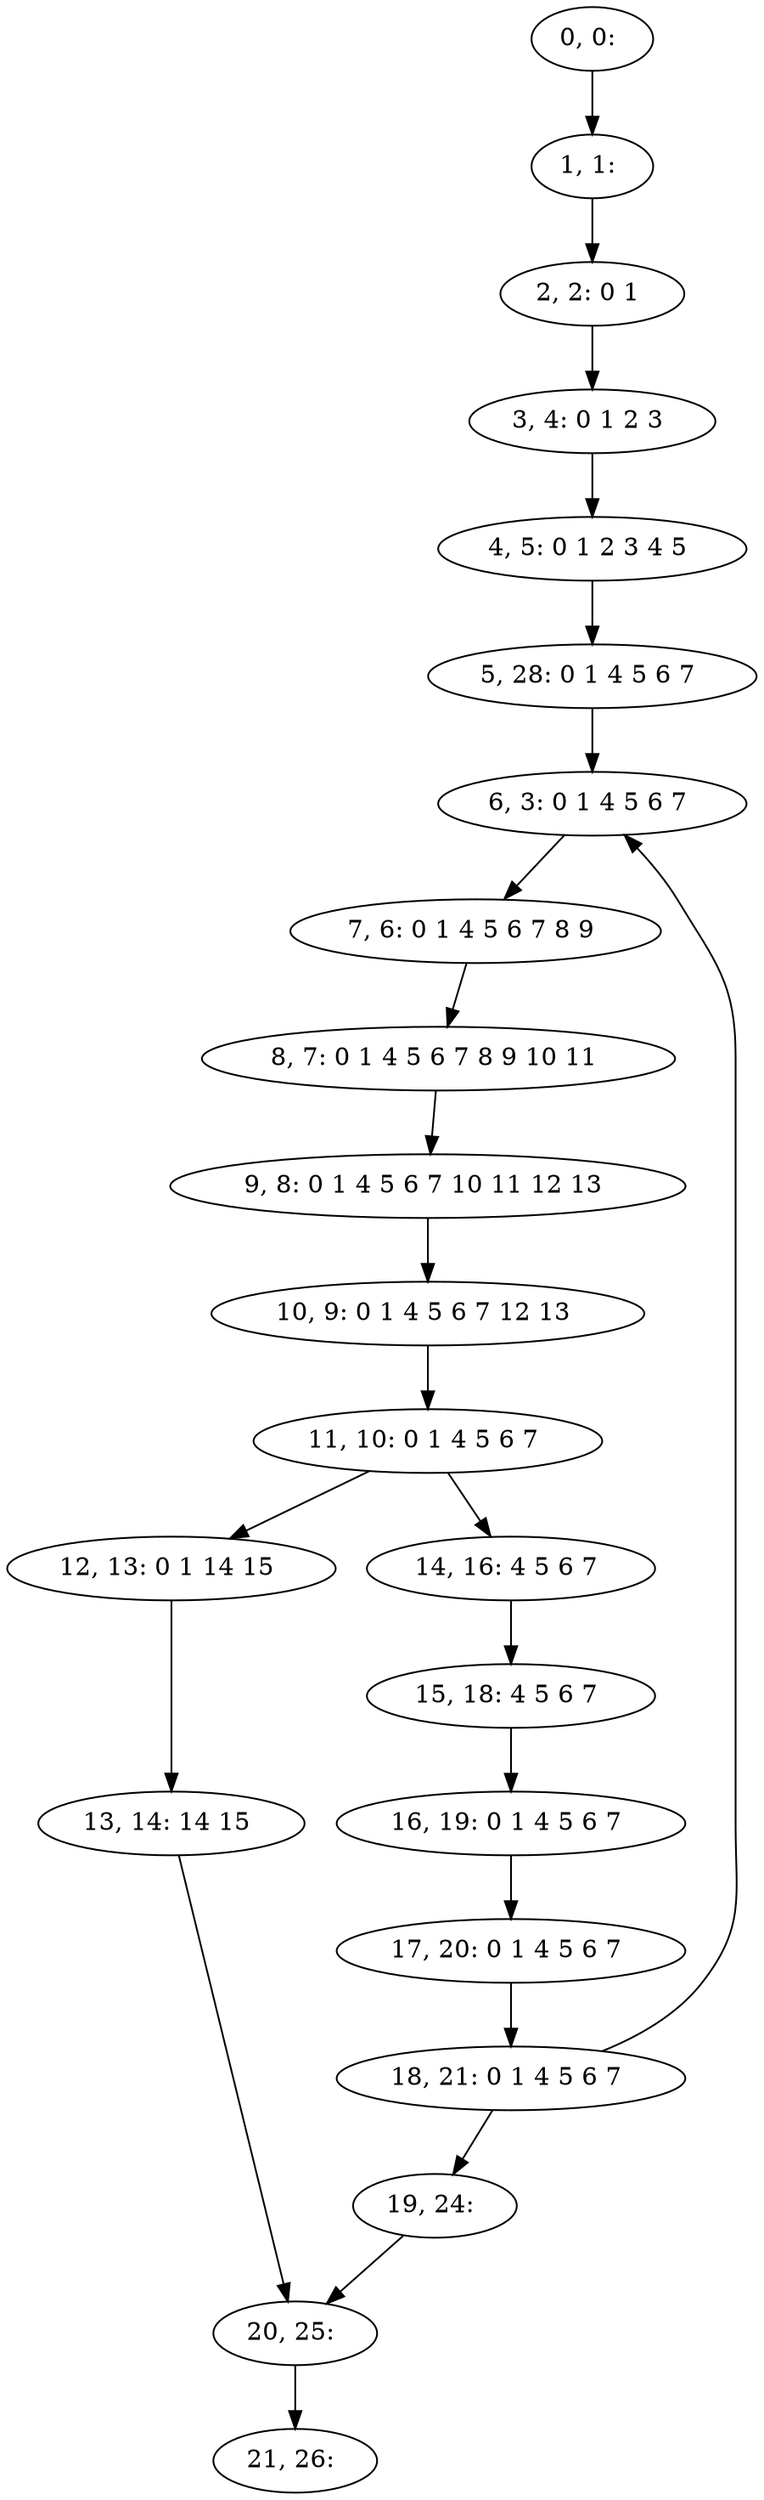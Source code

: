 digraph G {
0[label="0, 0: "];
1[label="1, 1: "];
2[label="2, 2: 0 1 "];
3[label="3, 4: 0 1 2 3 "];
4[label="4, 5: 0 1 2 3 4 5 "];
5[label="5, 28: 0 1 4 5 6 7 "];
6[label="6, 3: 0 1 4 5 6 7 "];
7[label="7, 6: 0 1 4 5 6 7 8 9 "];
8[label="8, 7: 0 1 4 5 6 7 8 9 10 11 "];
9[label="9, 8: 0 1 4 5 6 7 10 11 12 13 "];
10[label="10, 9: 0 1 4 5 6 7 12 13 "];
11[label="11, 10: 0 1 4 5 6 7 "];
12[label="12, 13: 0 1 14 15 "];
13[label="13, 14: 14 15 "];
14[label="14, 16: 4 5 6 7 "];
15[label="15, 18: 4 5 6 7 "];
16[label="16, 19: 0 1 4 5 6 7 "];
17[label="17, 20: 0 1 4 5 6 7 "];
18[label="18, 21: 0 1 4 5 6 7 "];
19[label="19, 24: "];
20[label="20, 25: "];
21[label="21, 26: "];
0->1 ;
1->2 ;
2->3 ;
3->4 ;
4->5 ;
5->6 ;
6->7 ;
7->8 ;
8->9 ;
9->10 ;
10->11 ;
11->12 ;
11->14 ;
12->13 ;
13->20 ;
14->15 ;
15->16 ;
16->17 ;
17->18 ;
18->19 ;
18->6 ;
19->20 ;
20->21 ;
}
